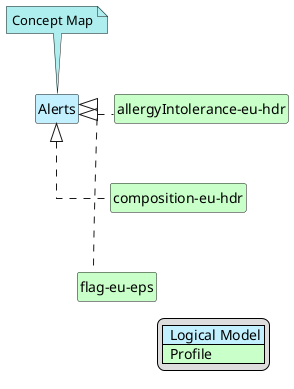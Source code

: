 @startuml
hide circle
hide stereotype
hide members
hide methods
skinparam linetype ortho
skinparam class {
BackgroundColor<<LogicalModel>> #APPLICATION
BackgroundColor<<Profile>> #TECHNOLOGY
}
legend right
| <#APPLICATION>  Logical Model |
| <#TECHNOLOGY>  Profile |
endlegend
class "Alerts" <<LogicalModel>> [[StructureDefinition-Alerts.html]]
note top #PaleTurquoise [[ConceptMap-alerts2FHIR-eu-hdr.html]]
Concept Map
endnote
class "allergyIntolerance-eu-hdr" <<Profile>> [[StructureDefinition-allergyIntolerance-eu-hdr.html]]
"Alerts" <|. "allergyIntolerance-eu-hdr"
class "composition-eu-hdr" <<Profile>> [[StructureDefinition-composition-eu-hdr.html]]
"Alerts" <|. "composition-eu-hdr"
"allergyIntolerance-eu-hdr" -d[hidden]-> "composition-eu-hdr"
class "flag-eu-eps" <<Profile>> [[StructureDefinition-flag-eu-eps.html]]
"Alerts" <|. "flag-eu-eps"
"composition-eu-hdr" -d[hidden]-> "flag-eu-eps"
@enduml